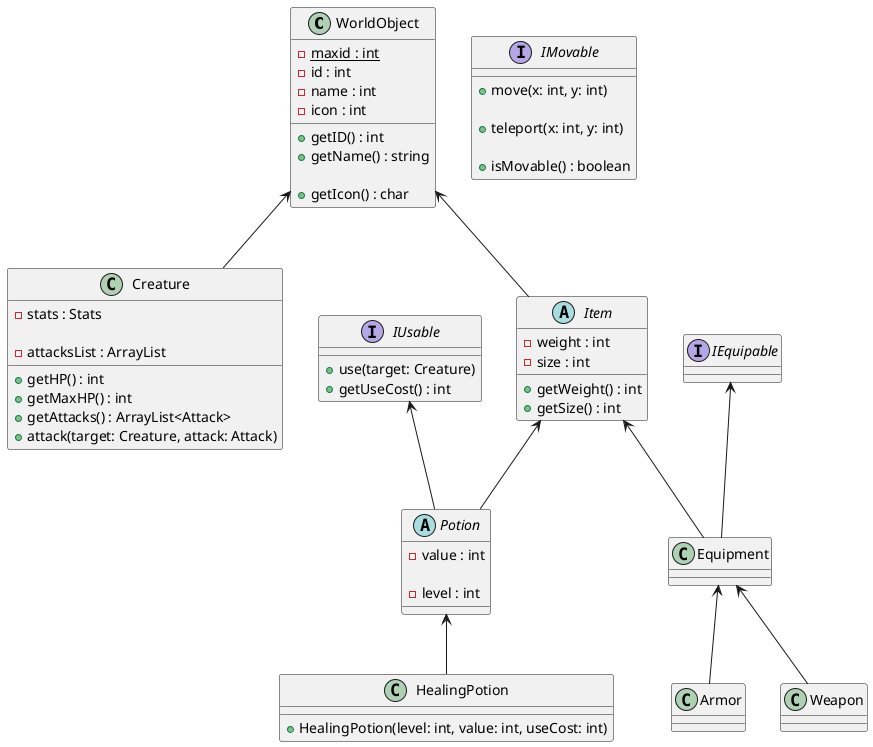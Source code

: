 @startuml

WorldObject <-- Creature
WorldObject <-- Item

Item <-- Potion
Item <-- Equipment

IUsable <-- Potion

Potion <-- HealingPotion

IEquipable <-- Equipment
Equipment <-- Armor
Equipment <-- Weapon

class WorldObject {
    - {static} maxid : int
    - id : int
    - name : int
    - icon : int

    + getID() : int
    + getName() : string

    'Отображаемая иконка объекта на карте'
    + getIcon() : char
}

class Creature {
    'Это удобнее, так как для доспехов и прочего можно прибавочные статы также хранить в классе Stats'
    'и при надевании/использовании предмета просто прибавлять одно к другому'
    - stats : Stats

    - attacksList : ArrayList

    + getHP() : int
    + getMaxHP() : int
    + getAttacks() : ArrayList<Attack>
    + attack(target: Creature, attack: Attack)
}

abstract class Item {
    - weight : int
    - size : int

    + getWeight() : int
    + getSize() : int
}

interface IUsable {
    'Использовать предметы можно не только на себя, но и на других, если позволяет радиус'
    + use(target: Creature)
    + getUseCost() : int
}

interface IMovable {
    'Переместить на определённое количество клеток по x и y'
    + move(x: int, y: int)

    'Переместить в определённую клетку'
    + teleport(x: int, y: int)

    'Может ли объект передвигаться в данный момент'
    + isMovable() : boolean
}

interface IEquipable {
}

abstract class Potion {
    'Базовая сила действия зелья'
    - value : int

    'Уровень зелья'
    - level : int
}

class HealingPotion {
    + HealingPotion(level: int, value: int, useCost: int)
}

'TODO:'
class Equipment {

}

class Armor {

}

class Weapon {

}
'''

'Нужен ли отдельный интерфейс для поднимаемых объектов?'

@enduml